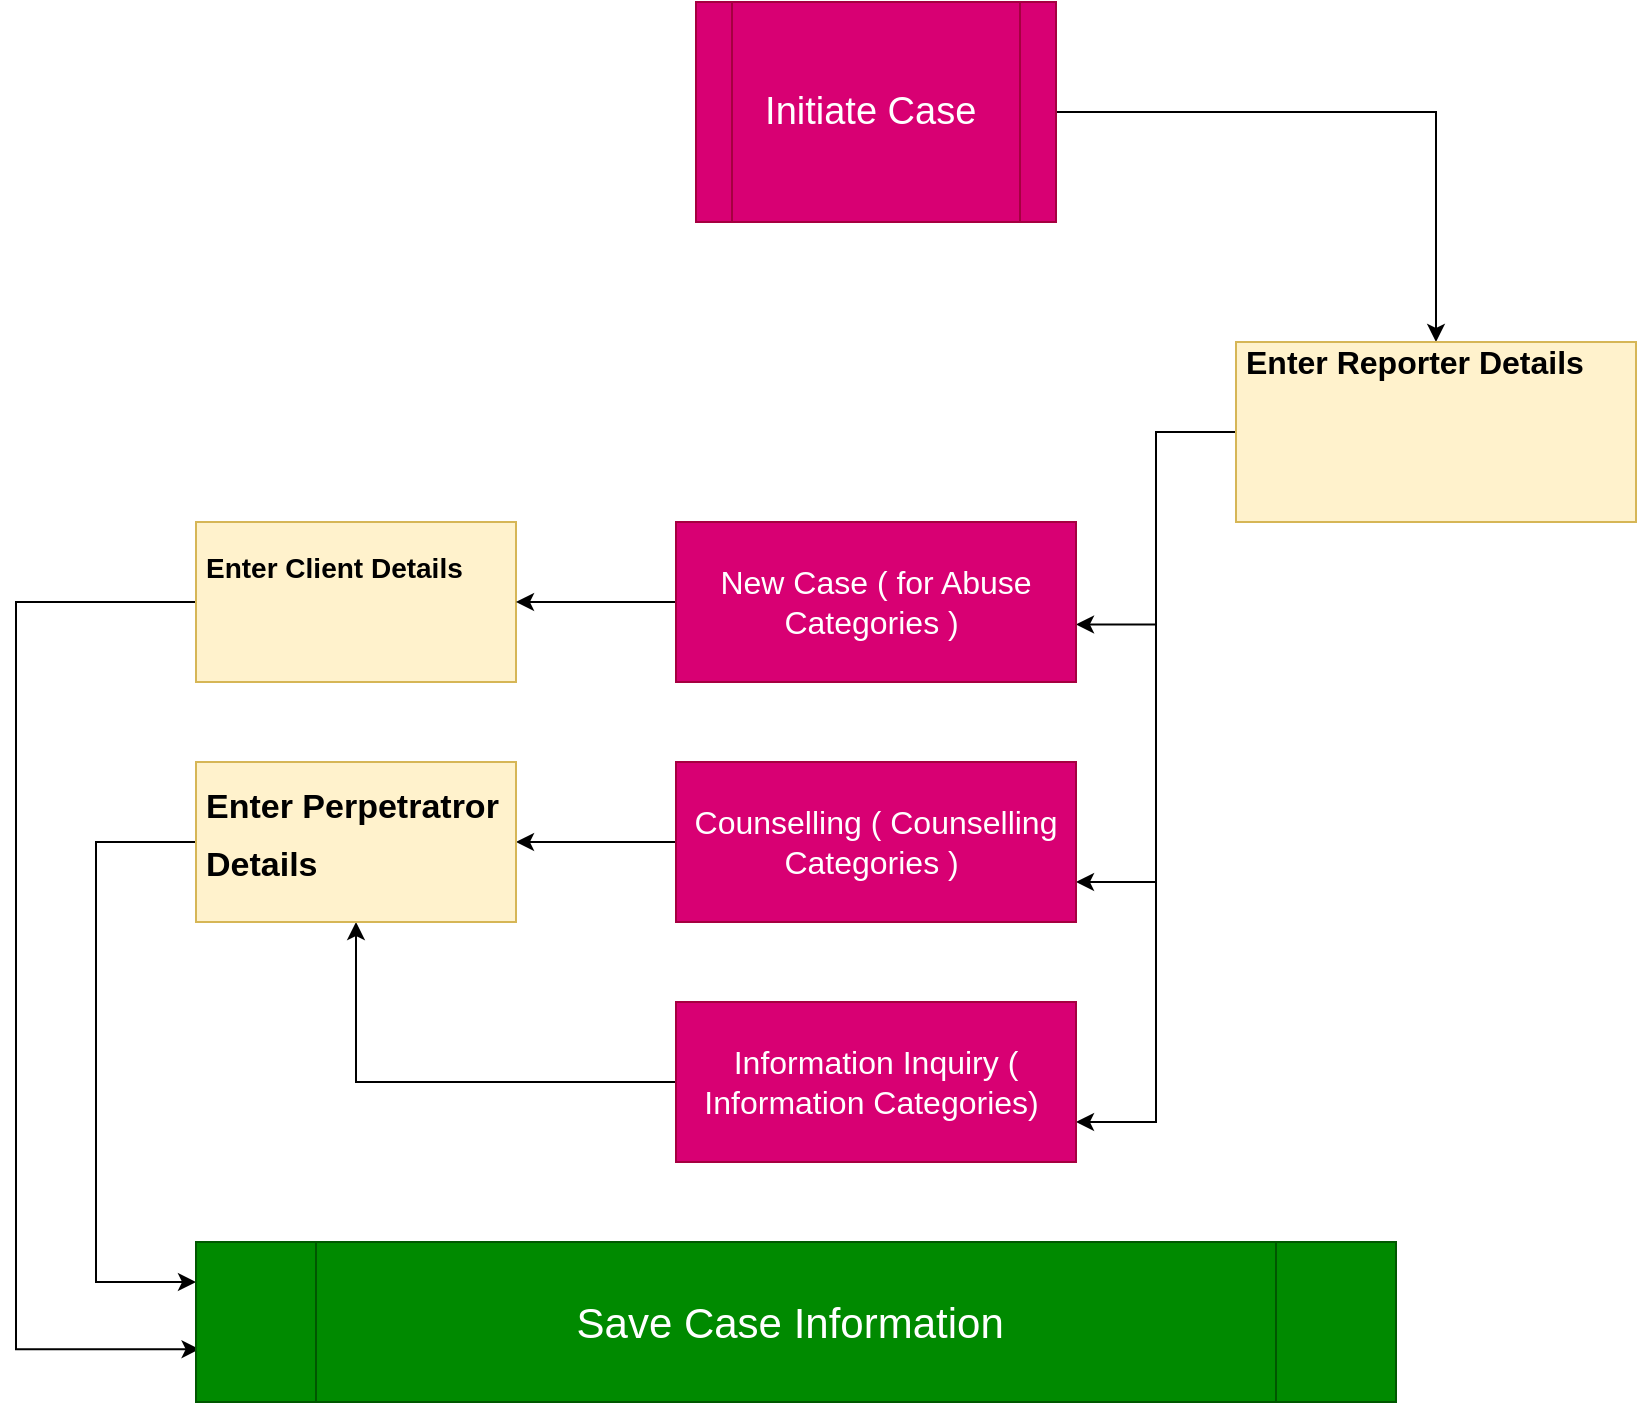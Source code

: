 <mxfile version="15.4.0" type="device"><diagram name="Page-1" id="8ce9d11a-91a2-4d17-14d8-a56ed91bf033"><mxGraphModel dx="1038" dy="616" grid="1" gridSize="10" guides="1" tooltips="1" connect="1" arrows="1" fold="1" page="1" pageScale="1" pageWidth="1100" pageHeight="850" background="none" math="0" shadow="0"><root><mxCell id="0"/><mxCell id="1" parent="0"/><mxCell id="DRSGRPv03Ek38HtXcsXq-20" style="edgeStyle=orthogonalEdgeStyle;rounded=0;orthogonalLoop=1;jettySize=auto;html=1;" edge="1" parent="1" source="DRSGRPv03Ek38HtXcsXq-1" target="DRSGRPv03Ek38HtXcsXq-2"><mxGeometry relative="1" as="geometry"/></mxCell><mxCell id="DRSGRPv03Ek38HtXcsXq-1" value="&lt;font style=&quot;font-size: 19px&quot;&gt;Initiate Case&amp;nbsp;&lt;/font&gt;" style="shape=process;whiteSpace=wrap;html=1;backgroundOutline=1;fillColor=#d80073;strokeColor=#A50040;fontColor=#ffffff;" vertex="1" parent="1"><mxGeometry x="490" y="20" width="180" height="110" as="geometry"/></mxCell><mxCell id="DRSGRPv03Ek38HtXcsXq-17" style="edgeStyle=orthogonalEdgeStyle;rounded=0;orthogonalLoop=1;jettySize=auto;html=1;entryX=1;entryY=0.64;entryDx=0;entryDy=0;entryPerimeter=0;" edge="1" parent="1" source="DRSGRPv03Ek38HtXcsXq-2" target="DRSGRPv03Ek38HtXcsXq-10"><mxGeometry relative="1" as="geometry"/></mxCell><mxCell id="DRSGRPv03Ek38HtXcsXq-18" style="edgeStyle=orthogonalEdgeStyle;rounded=0;orthogonalLoop=1;jettySize=auto;html=1;entryX=1;entryY=0.75;entryDx=0;entryDy=0;" edge="1" parent="1" source="DRSGRPv03Ek38HtXcsXq-2" target="DRSGRPv03Ek38HtXcsXq-11"><mxGeometry relative="1" as="geometry"/></mxCell><mxCell id="DRSGRPv03Ek38HtXcsXq-19" style="edgeStyle=orthogonalEdgeStyle;rounded=0;orthogonalLoop=1;jettySize=auto;html=1;entryX=1;entryY=0.75;entryDx=0;entryDy=0;" edge="1" parent="1" source="DRSGRPv03Ek38HtXcsXq-2" target="DRSGRPv03Ek38HtXcsXq-12"><mxGeometry relative="1" as="geometry"/></mxCell><mxCell id="DRSGRPv03Ek38HtXcsXq-2" value="&lt;h1 style=&quot;font-size: 16px&quot;&gt;&lt;font style=&quot;font-size: 16px&quot;&gt;Enter Reporter Details&amp;nbsp;&lt;/font&gt;&lt;/h1&gt;&lt;h1 style=&quot;font-size: 16px&quot;&gt;&lt;br&gt;&lt;/h1&gt;" style="text;html=1;strokeColor=#d6b656;fillColor=#fff2cc;spacing=5;spacingTop=-20;whiteSpace=wrap;overflow=hidden;rounded=0;" vertex="1" parent="1"><mxGeometry x="760" y="190" width="200" height="90" as="geometry"/></mxCell><mxCell id="DRSGRPv03Ek38HtXcsXq-26" style="edgeStyle=orthogonalEdgeStyle;rounded=0;orthogonalLoop=1;jettySize=auto;html=1;entryX=0.003;entryY=0.67;entryDx=0;entryDy=0;entryPerimeter=0;" edge="1" parent="1" source="DRSGRPv03Ek38HtXcsXq-7" target="DRSGRPv03Ek38HtXcsXq-25"><mxGeometry relative="1" as="geometry"><Array as="points"><mxPoint x="150" y="320"/><mxPoint x="150" y="694"/></Array></mxGeometry></mxCell><mxCell id="DRSGRPv03Ek38HtXcsXq-7" value="&lt;h1&gt;&lt;font style=&quot;font-size: 14px&quot;&gt;Enter Client Details&amp;nbsp;&lt;/font&gt;&lt;/h1&gt;" style="text;html=1;strokeColor=#d6b656;fillColor=#fff2cc;spacing=5;spacingTop=-20;whiteSpace=wrap;overflow=hidden;rounded=0;" vertex="1" parent="1"><mxGeometry x="240" y="280" width="160" height="80" as="geometry"/></mxCell><mxCell id="DRSGRPv03Ek38HtXcsXq-23" style="edgeStyle=orthogonalEdgeStyle;rounded=0;orthogonalLoop=1;jettySize=auto;html=1;entryX=1;entryY=0.5;entryDx=0;entryDy=0;" edge="1" parent="1" source="DRSGRPv03Ek38HtXcsXq-10" target="DRSGRPv03Ek38HtXcsXq-7"><mxGeometry relative="1" as="geometry"/></mxCell><mxCell id="DRSGRPv03Ek38HtXcsXq-10" value="&lt;font style=&quot;font-size: 16px&quot;&gt;New Case ( for Abuse Categories )&amp;nbsp;&lt;/font&gt;" style="rounded=0;whiteSpace=wrap;html=1;fillColor=#d80073;strokeColor=#A50040;fontColor=#ffffff;" vertex="1" parent="1"><mxGeometry x="480" y="280" width="200" height="80" as="geometry"/></mxCell><mxCell id="DRSGRPv03Ek38HtXcsXq-24" style="edgeStyle=orthogonalEdgeStyle;rounded=0;orthogonalLoop=1;jettySize=auto;html=1;entryX=1;entryY=0.5;entryDx=0;entryDy=0;" edge="1" parent="1" source="DRSGRPv03Ek38HtXcsXq-11" target="DRSGRPv03Ek38HtXcsXq-22"><mxGeometry relative="1" as="geometry"/></mxCell><mxCell id="DRSGRPv03Ek38HtXcsXq-11" value="&lt;font style=&quot;font-size: 16px&quot;&gt;Counselling ( Counselling Categories )&amp;nbsp;&lt;/font&gt;" style="rounded=0;whiteSpace=wrap;html=1;fillColor=#d80073;strokeColor=#A50040;fontColor=#ffffff;" vertex="1" parent="1"><mxGeometry x="480" y="400" width="200" height="80" as="geometry"/></mxCell><mxCell id="DRSGRPv03Ek38HtXcsXq-29" style="edgeStyle=orthogonalEdgeStyle;rounded=0;orthogonalLoop=1;jettySize=auto;html=1;" edge="1" parent="1" source="DRSGRPv03Ek38HtXcsXq-12" target="DRSGRPv03Ek38HtXcsXq-22"><mxGeometry relative="1" as="geometry"/></mxCell><mxCell id="DRSGRPv03Ek38HtXcsXq-12" value="&lt;font style=&quot;font-size: 16px&quot;&gt;Information Inquiry ( Information Categories)&amp;nbsp;&lt;/font&gt;" style="rounded=0;whiteSpace=wrap;html=1;fillColor=#d80073;strokeColor=#A50040;fontColor=#ffffff;" vertex="1" parent="1"><mxGeometry x="480" y="520" width="200" height="80" as="geometry"/></mxCell><mxCell id="DRSGRPv03Ek38HtXcsXq-27" style="edgeStyle=orthogonalEdgeStyle;rounded=0;orthogonalLoop=1;jettySize=auto;html=1;entryX=0;entryY=0.25;entryDx=0;entryDy=0;" edge="1" parent="1" source="DRSGRPv03Ek38HtXcsXq-22" target="DRSGRPv03Ek38HtXcsXq-25"><mxGeometry relative="1" as="geometry"><Array as="points"><mxPoint x="190" y="440"/><mxPoint x="190" y="660"/></Array></mxGeometry></mxCell><mxCell id="DRSGRPv03Ek38HtXcsXq-22" value="&lt;h1&gt;&lt;font style=&quot;font-size: 17px&quot;&gt;Enter Perpetratror Details&amp;nbsp;&lt;/font&gt;&lt;/h1&gt;" style="text;html=1;strokeColor=#d6b656;fillColor=#fff2cc;spacing=5;spacingTop=-20;whiteSpace=wrap;overflow=hidden;rounded=0;" vertex="1" parent="1"><mxGeometry x="240" y="400" width="160" height="80" as="geometry"/></mxCell><mxCell id="DRSGRPv03Ek38HtXcsXq-25" value="&lt;font style=&quot;font-size: 21px&quot;&gt;Save Case Information&amp;nbsp;&lt;/font&gt;" style="shape=process;whiteSpace=wrap;html=1;backgroundOutline=1;fillColor=#008a00;strokeColor=#005700;fontColor=#ffffff;" vertex="1" parent="1"><mxGeometry x="240" y="640" width="600" height="80" as="geometry"/></mxCell></root></mxGraphModel></diagram></mxfile>